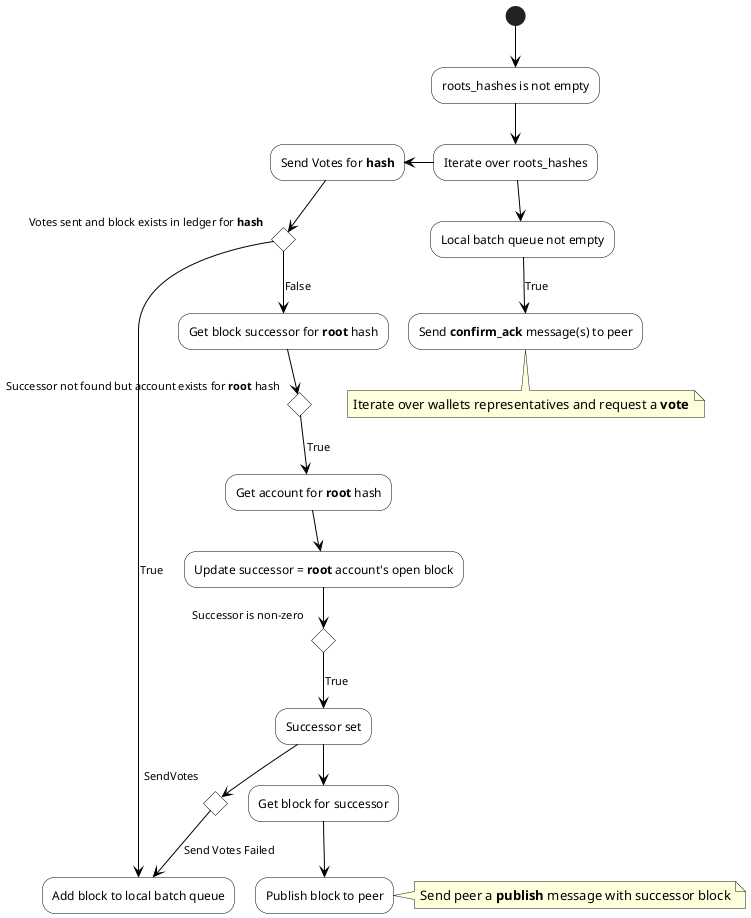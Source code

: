 @startuml

skinparam ActivityFontSize 12
skinparam ActivityBackgroundColor #FFFFFF
skinparam ArrowColor Black
skinparam ActivityBorderColor Black

(*)--> roots_hashes is not empty
--> "Iterate over roots_hashes"
-left> "Send Votes for **hash**"
if Votes sent and block exists in ledger for **hash**
    -->[True] Add block to local batch queue

else 
    -->[False] Get block successor for **root** hash
    if Successor not found but account exists for **root** hash
        -->[True] Get account for **root** hash
        --> Update successor = **root** account's open block
    end if
    
    if Successor is non-zero
        -->[True] "Successor set"
        
        if SendVotes
            -->[Send Votes Failed] Add block to local batch queue
        end if
        
        "Successor set" --> "Get block for successor"
        "Get block for successor" --> Publish block to peer
        note right
        Send peer a **publish** message with successor block
        end note
    end if
end if

"Iterate over roots_hashes" --> "Local batch queue not empty"
"Local batch queue not empty" -->[True] Send **confirm_ack** message(s) to peer
note bottom
Iterate over wallets representatives and request a **vote**
end note

@enduml

